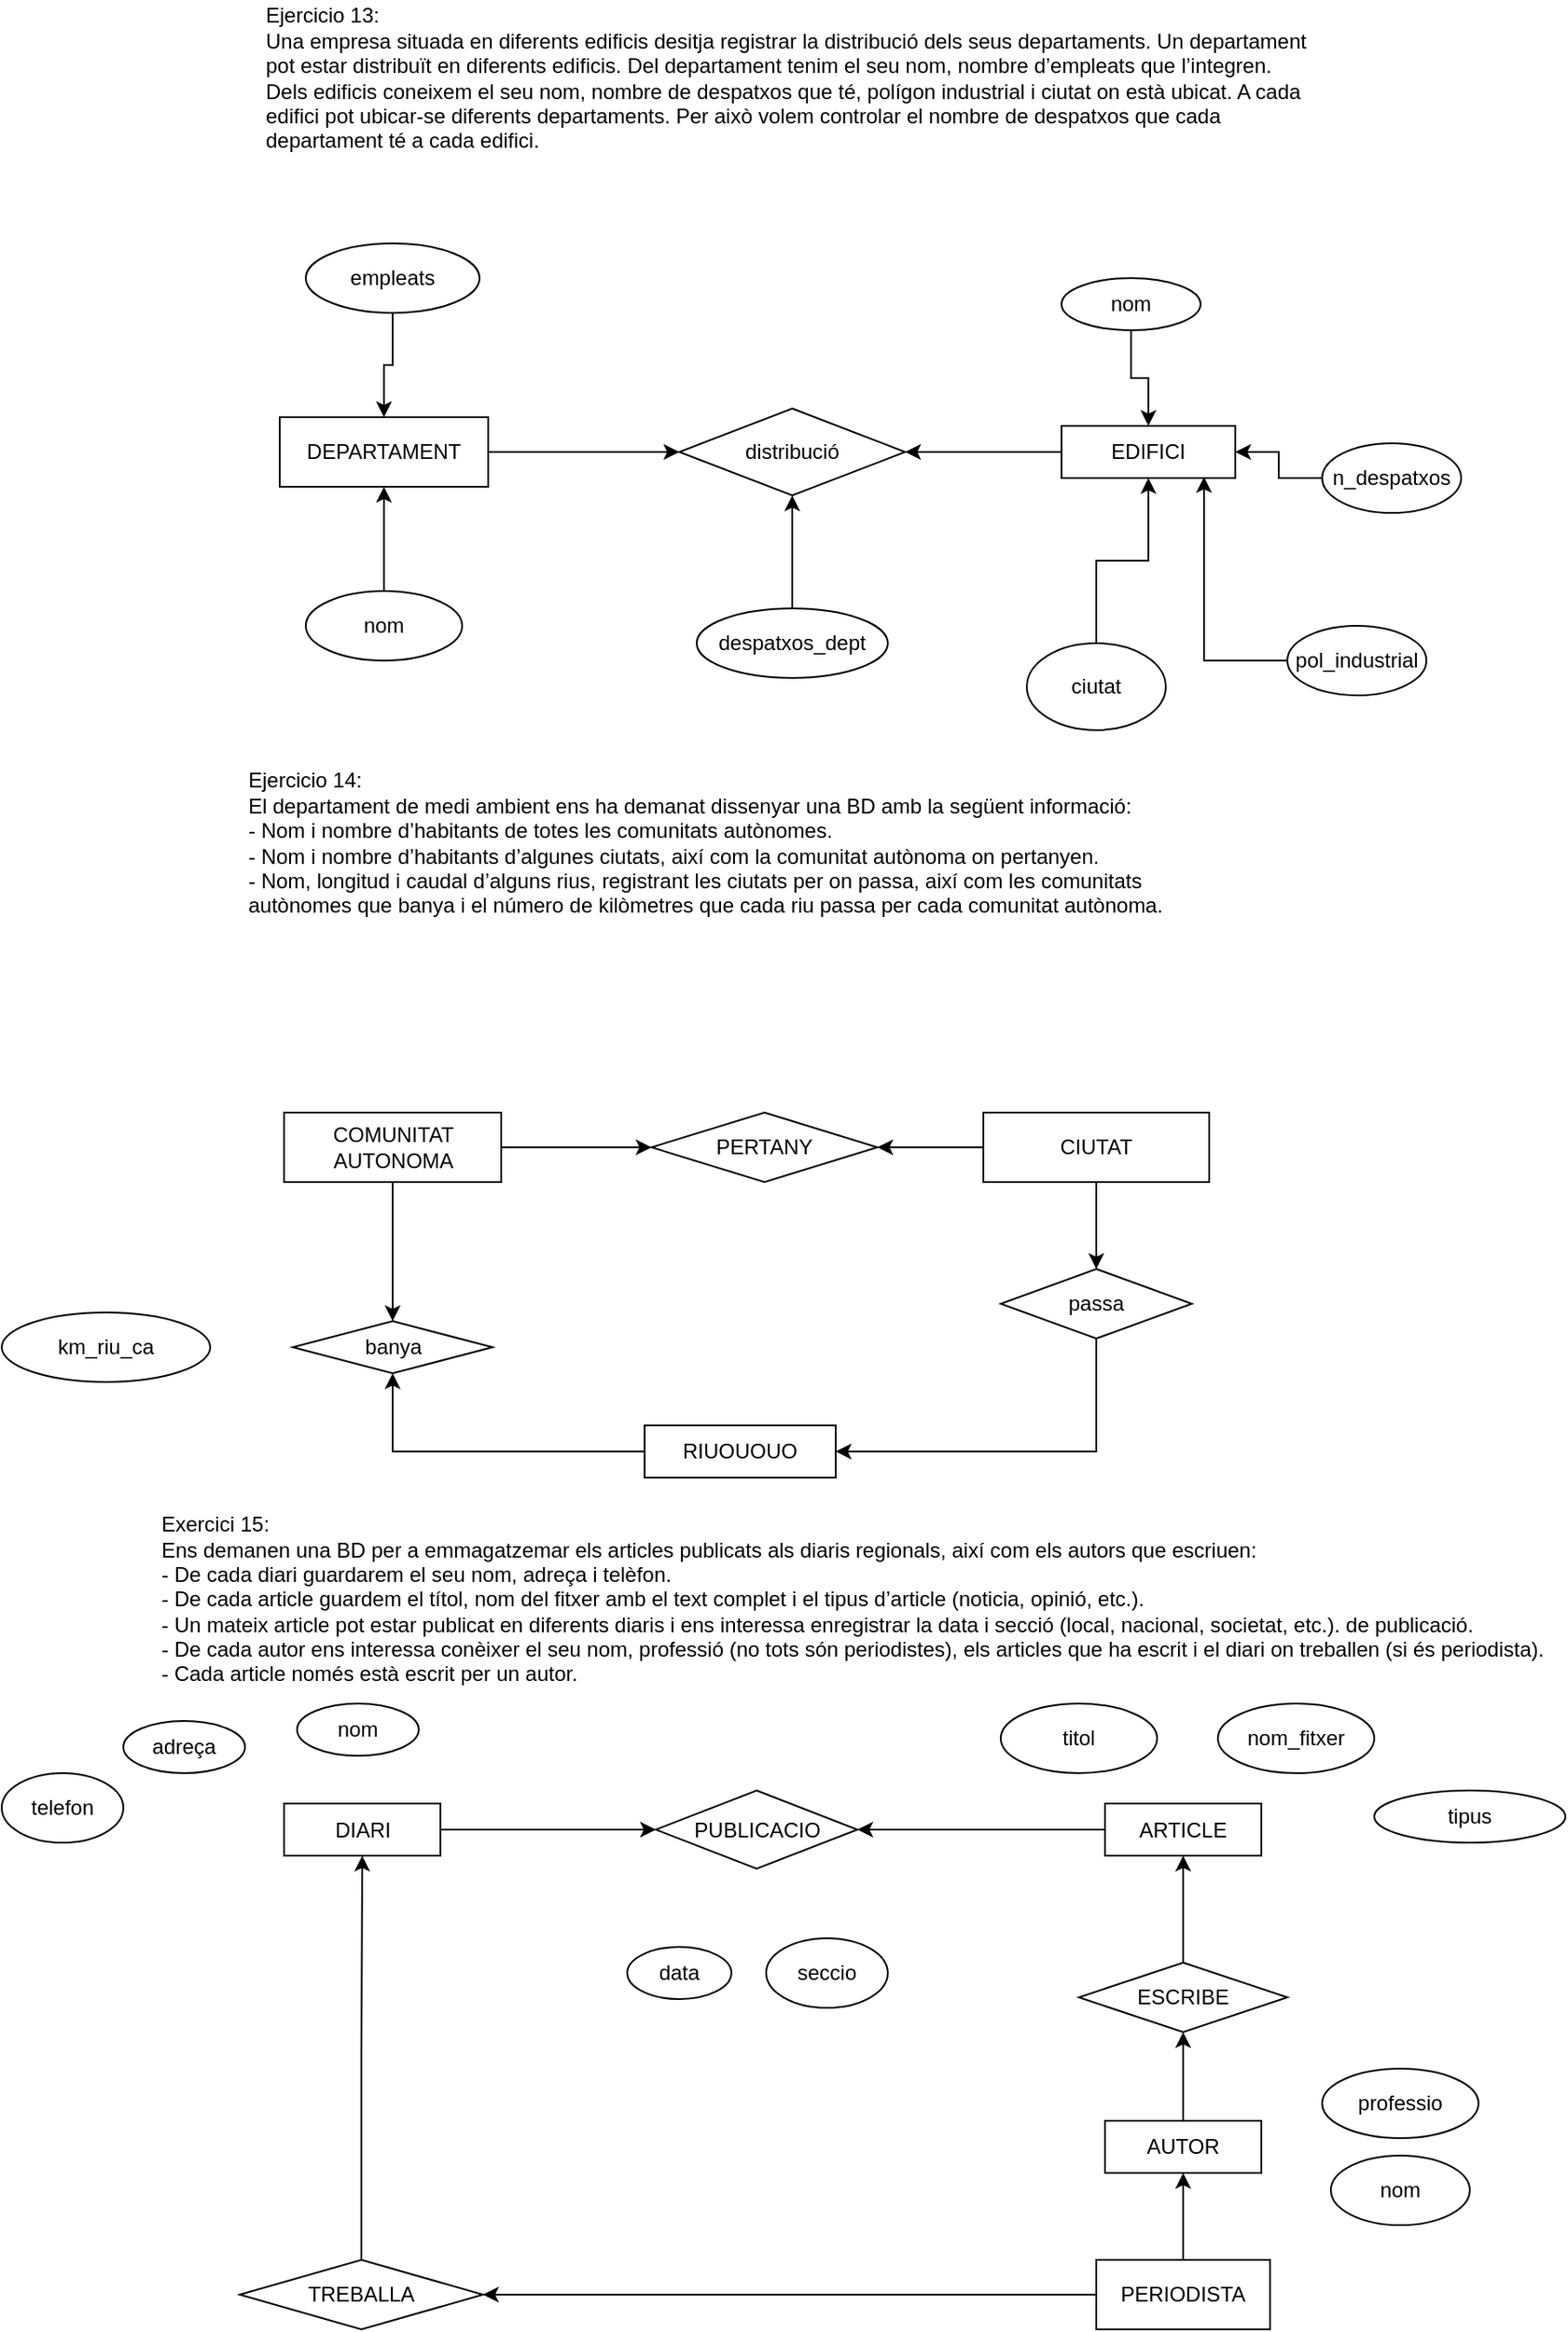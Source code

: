<mxfile version="26.0.16">
  <diagram name="Pàgina-1" id="yEMHNPGpOhxS75z7taGa">
    <mxGraphModel dx="1932" dy="902" grid="1" gridSize="10" guides="1" tooltips="1" connect="1" arrows="1" fold="1" page="1" pageScale="1" pageWidth="827" pageHeight="1169" math="0" shadow="0">
      <root>
        <mxCell id="0" />
        <mxCell id="1" parent="0" />
        <mxCell id="DbsADidffFFlrL_jvsrq-1" value="Ejercicio 13:&lt;div&gt;&lt;div&gt;Una empresa situada en diferents edificis desitja registrar la distribució dels seus departaments. Un departament&lt;/div&gt;&lt;div&gt;pot estar distribuït en diferents edificis. Del departament tenim el seu nom, nombre d’empleats que l’integren.&lt;/div&gt;&lt;div&gt;Dels edificis coneixem el seu nom, nombre de despatxos que té, polígon industrial i ciutat on està ubicat. A cada&lt;/div&gt;&lt;div&gt;edifici pot ubicar-se diferents departaments. Per això volem controlar el nombre de despatxos que cada&lt;/div&gt;&lt;div&gt;departament té a cada edifici.&lt;/div&gt;&lt;/div&gt;" style="text;html=1;align=left;verticalAlign=middle;whiteSpace=wrap;rounded=0;" parent="1" vertex="1">
          <mxGeometry x="60" width="730" height="90" as="geometry" />
        </mxCell>
        <mxCell id="DbsADidffFFlrL_jvsrq-11" style="edgeStyle=orthogonalEdgeStyle;rounded=0;orthogonalLoop=1;jettySize=auto;html=1;" parent="1" source="DbsADidffFFlrL_jvsrq-2" target="DbsADidffFFlrL_jvsrq-10" edge="1">
          <mxGeometry relative="1" as="geometry" />
        </mxCell>
        <mxCell id="DbsADidffFFlrL_jvsrq-2" value="DEPARTAMENT" style="rounded=0;whiteSpace=wrap;html=1;" parent="1" vertex="1">
          <mxGeometry x="70" y="240" width="120" height="40" as="geometry" />
        </mxCell>
        <mxCell id="DbsADidffFFlrL_jvsrq-12" style="edgeStyle=orthogonalEdgeStyle;rounded=0;orthogonalLoop=1;jettySize=auto;html=1;" parent="1" source="DbsADidffFFlrL_jvsrq-3" target="DbsADidffFFlrL_jvsrq-10" edge="1">
          <mxGeometry relative="1" as="geometry" />
        </mxCell>
        <mxCell id="DbsADidffFFlrL_jvsrq-3" value="EDIFICI" style="rounded=0;whiteSpace=wrap;html=1;" parent="1" vertex="1">
          <mxGeometry x="520" y="245" width="100" height="30" as="geometry" />
        </mxCell>
        <mxCell id="DbsADidffFFlrL_jvsrq-17" style="edgeStyle=orthogonalEdgeStyle;rounded=0;orthogonalLoop=1;jettySize=auto;html=1;" parent="1" source="DbsADidffFFlrL_jvsrq-4" target="DbsADidffFFlrL_jvsrq-3" edge="1">
          <mxGeometry relative="1" as="geometry" />
        </mxCell>
        <mxCell id="DbsADidffFFlrL_jvsrq-4" value="nom" style="ellipse;whiteSpace=wrap;html=1;" parent="1" vertex="1">
          <mxGeometry x="520" y="160" width="80" height="30" as="geometry" />
        </mxCell>
        <mxCell id="DbsADidffFFlrL_jvsrq-18" style="edgeStyle=orthogonalEdgeStyle;rounded=0;orthogonalLoop=1;jettySize=auto;html=1;" parent="1" source="DbsADidffFFlrL_jvsrq-5" target="DbsADidffFFlrL_jvsrq-3" edge="1">
          <mxGeometry relative="1" as="geometry" />
        </mxCell>
        <mxCell id="DbsADidffFFlrL_jvsrq-5" value="n_despatxos" style="ellipse;whiteSpace=wrap;html=1;" parent="1" vertex="1">
          <mxGeometry x="670" y="255" width="80" height="40" as="geometry" />
        </mxCell>
        <mxCell id="DbsADidffFFlrL_jvsrq-6" value="pol_industrial" style="ellipse;whiteSpace=wrap;html=1;" parent="1" vertex="1">
          <mxGeometry x="650" y="360" width="80" height="40" as="geometry" />
        </mxCell>
        <mxCell id="DbsADidffFFlrL_jvsrq-19" style="edgeStyle=orthogonalEdgeStyle;rounded=0;orthogonalLoop=1;jettySize=auto;html=1;" parent="1" source="DbsADidffFFlrL_jvsrq-7" target="DbsADidffFFlrL_jvsrq-3" edge="1">
          <mxGeometry relative="1" as="geometry" />
        </mxCell>
        <mxCell id="DbsADidffFFlrL_jvsrq-7" value="ciutat" style="ellipse;whiteSpace=wrap;html=1;" parent="1" vertex="1">
          <mxGeometry x="500" y="370" width="80" height="50" as="geometry" />
        </mxCell>
        <mxCell id="DbsADidffFFlrL_jvsrq-16" style="edgeStyle=orthogonalEdgeStyle;rounded=0;orthogonalLoop=1;jettySize=auto;html=1;" parent="1" source="DbsADidffFFlrL_jvsrq-8" target="DbsADidffFFlrL_jvsrq-2" edge="1">
          <mxGeometry relative="1" as="geometry" />
        </mxCell>
        <mxCell id="DbsADidffFFlrL_jvsrq-8" value="nom" style="ellipse;whiteSpace=wrap;html=1;" parent="1" vertex="1">
          <mxGeometry x="85" y="340" width="90" height="40" as="geometry" />
        </mxCell>
        <mxCell id="DbsADidffFFlrL_jvsrq-15" style="edgeStyle=orthogonalEdgeStyle;rounded=0;orthogonalLoop=1;jettySize=auto;html=1;" parent="1" source="DbsADidffFFlrL_jvsrq-9" target="DbsADidffFFlrL_jvsrq-2" edge="1">
          <mxGeometry relative="1" as="geometry" />
        </mxCell>
        <mxCell id="DbsADidffFFlrL_jvsrq-9" value="empleats" style="ellipse;whiteSpace=wrap;html=1;" parent="1" vertex="1">
          <mxGeometry x="85" y="140" width="100" height="40" as="geometry" />
        </mxCell>
        <mxCell id="DbsADidffFFlrL_jvsrq-10" value="distribució" style="rhombus;whiteSpace=wrap;html=1;" parent="1" vertex="1">
          <mxGeometry x="300" y="235" width="130" height="50" as="geometry" />
        </mxCell>
        <mxCell id="DbsADidffFFlrL_jvsrq-14" style="edgeStyle=orthogonalEdgeStyle;rounded=0;orthogonalLoop=1;jettySize=auto;html=1;" parent="1" source="DbsADidffFFlrL_jvsrq-13" target="DbsADidffFFlrL_jvsrq-10" edge="1">
          <mxGeometry relative="1" as="geometry" />
        </mxCell>
        <mxCell id="DbsADidffFFlrL_jvsrq-13" value="despatxos_dept" style="ellipse;whiteSpace=wrap;html=1;" parent="1" vertex="1">
          <mxGeometry x="310" y="350" width="110" height="40" as="geometry" />
        </mxCell>
        <mxCell id="DbsADidffFFlrL_jvsrq-20" style="edgeStyle=orthogonalEdgeStyle;rounded=0;orthogonalLoop=1;jettySize=auto;html=1;entryX=0.82;entryY=0.98;entryDx=0;entryDy=0;entryPerimeter=0;" parent="1" source="DbsADidffFFlrL_jvsrq-6" target="DbsADidffFFlrL_jvsrq-3" edge="1">
          <mxGeometry relative="1" as="geometry" />
        </mxCell>
        <mxCell id="DbsADidffFFlrL_jvsrq-22" value="Ejercicio 14:&lt;div&gt;&lt;div&gt;El departament de medi ambient ens ha demanat dissenyar una BD amb la següent informació:&lt;/div&gt;&lt;div&gt;- Nom i nombre d’habitants de totes les comunitats autònomes.&lt;/div&gt;&lt;div&gt;- Nom i nombre d’habitants d’algunes ciutats, així com la comunitat autònoma on pertanyen.&lt;/div&gt;&lt;div&gt;- Nom, longitud i caudal d’alguns rius, registrant les ciutats per on passa, així com les comunitats&lt;/div&gt;&lt;div&gt;autònomes que banya i el número de kilòmetres que cada riu passa per cada comunitat autònoma.&lt;/div&gt;&lt;/div&gt;" style="text;html=1;align=left;verticalAlign=middle;whiteSpace=wrap;rounded=0;" parent="1" vertex="1">
          <mxGeometry x="50" y="440" width="590" height="90" as="geometry" />
        </mxCell>
        <mxCell id="DbsADidffFFlrL_jvsrq-29" style="edgeStyle=orthogonalEdgeStyle;rounded=0;orthogonalLoop=1;jettySize=auto;html=1;" parent="1" source="DbsADidffFFlrL_jvsrq-23" target="DbsADidffFFlrL_jvsrq-26" edge="1">
          <mxGeometry relative="1" as="geometry" />
        </mxCell>
        <mxCell id="DbsADidffFFlrL_jvsrq-34" style="edgeStyle=orthogonalEdgeStyle;rounded=0;orthogonalLoop=1;jettySize=auto;html=1;" parent="1" source="DbsADidffFFlrL_jvsrq-23" target="DbsADidffFFlrL_jvsrq-27" edge="1">
          <mxGeometry relative="1" as="geometry" />
        </mxCell>
        <mxCell id="DbsADidffFFlrL_jvsrq-23" value="COMUNITAT AUTONOMA" style="rounded=0;whiteSpace=wrap;html=1;" parent="1" vertex="1">
          <mxGeometry x="72.5" y="640" width="125" height="40" as="geometry" />
        </mxCell>
        <mxCell id="DbsADidffFFlrL_jvsrq-30" style="edgeStyle=orthogonalEdgeStyle;rounded=0;orthogonalLoop=1;jettySize=auto;html=1;" parent="1" source="DbsADidffFFlrL_jvsrq-24" target="DbsADidffFFlrL_jvsrq-26" edge="1">
          <mxGeometry relative="1" as="geometry" />
        </mxCell>
        <mxCell id="DbsADidffFFlrL_jvsrq-31" style="edgeStyle=orthogonalEdgeStyle;rounded=0;orthogonalLoop=1;jettySize=auto;html=1;" parent="1" source="DbsADidffFFlrL_jvsrq-24" target="DbsADidffFFlrL_jvsrq-28" edge="1">
          <mxGeometry relative="1" as="geometry" />
        </mxCell>
        <mxCell id="DbsADidffFFlrL_jvsrq-24" value="CIUTAT" style="rounded=0;whiteSpace=wrap;html=1;" parent="1" vertex="1">
          <mxGeometry x="475" y="640" width="130" height="40" as="geometry" />
        </mxCell>
        <mxCell id="DbsADidffFFlrL_jvsrq-33" style="edgeStyle=orthogonalEdgeStyle;rounded=0;orthogonalLoop=1;jettySize=auto;html=1;" parent="1" source="DbsADidffFFlrL_jvsrq-25" target="DbsADidffFFlrL_jvsrq-27" edge="1">
          <mxGeometry relative="1" as="geometry" />
        </mxCell>
        <mxCell id="DbsADidffFFlrL_jvsrq-25" value="RIUOUOUO" style="rounded=0;whiteSpace=wrap;html=1;" parent="1" vertex="1">
          <mxGeometry x="280" y="820" width="110" height="30" as="geometry" />
        </mxCell>
        <mxCell id="DbsADidffFFlrL_jvsrq-26" value="PERTANY" style="rhombus;whiteSpace=wrap;html=1;" parent="1" vertex="1">
          <mxGeometry x="284" y="640" width="130" height="40" as="geometry" />
        </mxCell>
        <mxCell id="DbsADidffFFlrL_jvsrq-27" value="banya" style="rhombus;whiteSpace=wrap;html=1;" parent="1" vertex="1">
          <mxGeometry x="77.5" y="760" width="115" height="30" as="geometry" />
        </mxCell>
        <mxCell id="DbsADidffFFlrL_jvsrq-32" style="edgeStyle=orthogonalEdgeStyle;rounded=0;orthogonalLoop=1;jettySize=auto;html=1;" parent="1" source="DbsADidffFFlrL_jvsrq-28" target="DbsADidffFFlrL_jvsrq-25" edge="1">
          <mxGeometry relative="1" as="geometry">
            <Array as="points">
              <mxPoint x="540" y="835" />
            </Array>
          </mxGeometry>
        </mxCell>
        <mxCell id="DbsADidffFFlrL_jvsrq-28" value="passa" style="rhombus;whiteSpace=wrap;html=1;" parent="1" vertex="1">
          <mxGeometry x="485" y="730" width="110" height="40" as="geometry" />
        </mxCell>
        <mxCell id="DbsADidffFFlrL_jvsrq-35" value="km_riu_ca" style="ellipse;whiteSpace=wrap;html=1;" parent="1" vertex="1">
          <mxGeometry x="-90" y="755" width="120" height="40" as="geometry" />
        </mxCell>
        <mxCell id="DbsADidffFFlrL_jvsrq-36" value="&lt;div&gt;Exercici 15:&lt;/div&gt;&lt;div&gt;Ens demanen una BD per a emmagatzemar els articles publicats als diaris regionals, així com els autors que&amp;nbsp;&lt;span style=&quot;background-color: transparent; color: light-dark(rgb(0, 0, 0), rgb(255, 255, 255));&quot;&gt;escriuen:&lt;/span&gt;&lt;/div&gt;&lt;div&gt;- De cada diari guardarem el seu nom, adreça i telèfon.&lt;/div&gt;&lt;div&gt;- De cada article guardem el títol, nom del fitxer amb el text complet i el tipus d’article (noticia, opinió,&amp;nbsp;&lt;span style=&quot;background-color: transparent; color: light-dark(rgb(0, 0, 0), rgb(255, 255, 255));&quot;&gt;etc.).&lt;/span&gt;&lt;/div&gt;&lt;div&gt;- Un mateix article pot estar publicat en diferents diaris i ens interessa enregistrar la data i secció (local,&amp;nbsp;&lt;span style=&quot;background-color: transparent; color: light-dark(rgb(0, 0, 0), rgb(255, 255, 255));&quot;&gt;nacional, societat, etc.). de publicació.&lt;/span&gt;&lt;/div&gt;&lt;div&gt;- De cada autor ens interessa conèixer el seu nom, professió (no tots són periodistes), els articles que&amp;nbsp;&lt;span style=&quot;background-color: transparent; color: light-dark(rgb(0, 0, 0), rgb(255, 255, 255));&quot;&gt;ha escrit i el diari on treballen (si és periodista).&lt;/span&gt;&lt;/div&gt;&lt;div&gt;- Cada article només està escrit per un autor.&lt;/div&gt;" style="text;html=1;align=left;verticalAlign=middle;whiteSpace=wrap;rounded=0;" parent="1" vertex="1">
          <mxGeometry y="870" width="810" height="100" as="geometry" />
        </mxCell>
        <mxCell id="DbsADidffFFlrL_jvsrq-46" style="edgeStyle=orthogonalEdgeStyle;rounded=0;orthogonalLoop=1;jettySize=auto;html=1;" parent="1" source="DbsADidffFFlrL_jvsrq-37" target="DbsADidffFFlrL_jvsrq-41" edge="1">
          <mxGeometry relative="1" as="geometry" />
        </mxCell>
        <mxCell id="DbsADidffFFlrL_jvsrq-37" value="DIARI" style="rounded=0;whiteSpace=wrap;html=1;" parent="1" vertex="1">
          <mxGeometry x="72.5" y="1037.5" width="90" height="30" as="geometry" />
        </mxCell>
        <mxCell id="DbsADidffFFlrL_jvsrq-38" value="nom" style="ellipse;whiteSpace=wrap;html=1;" parent="1" vertex="1">
          <mxGeometry x="80" y="980" width="70" height="30" as="geometry" />
        </mxCell>
        <mxCell id="DbsADidffFFlrL_jvsrq-39" value="adreça" style="ellipse;whiteSpace=wrap;html=1;" parent="1" vertex="1">
          <mxGeometry x="-20" y="990" width="70" height="30" as="geometry" />
        </mxCell>
        <mxCell id="DbsADidffFFlrL_jvsrq-40" value="telefon" style="ellipse;whiteSpace=wrap;html=1;" parent="1" vertex="1">
          <mxGeometry x="-90" y="1020" width="70" height="40" as="geometry" />
        </mxCell>
        <mxCell id="DbsADidffFFlrL_jvsrq-41" value="PUBLICACIO" style="rhombus;whiteSpace=wrap;html=1;" parent="1" vertex="1">
          <mxGeometry x="286.5" y="1030" width="116" height="45" as="geometry" />
        </mxCell>
        <mxCell id="DbsADidffFFlrL_jvsrq-47" style="edgeStyle=orthogonalEdgeStyle;rounded=0;orthogonalLoop=1;jettySize=auto;html=1;" parent="1" source="DbsADidffFFlrL_jvsrq-42" target="DbsADidffFFlrL_jvsrq-41" edge="1">
          <mxGeometry relative="1" as="geometry" />
        </mxCell>
        <mxCell id="DbsADidffFFlrL_jvsrq-42" value="ARTICLE" style="rounded=0;whiteSpace=wrap;html=1;" parent="1" vertex="1">
          <mxGeometry x="545" y="1037.5" width="90" height="30" as="geometry" />
        </mxCell>
        <mxCell id="DbsADidffFFlrL_jvsrq-43" value="titol" style="ellipse;whiteSpace=wrap;html=1;" parent="1" vertex="1">
          <mxGeometry x="485" y="980" width="90" height="40" as="geometry" />
        </mxCell>
        <mxCell id="DbsADidffFFlrL_jvsrq-44" value="nom_fitxer" style="ellipse;whiteSpace=wrap;html=1;" parent="1" vertex="1">
          <mxGeometry x="610" y="980" width="90" height="40" as="geometry" />
        </mxCell>
        <mxCell id="DbsADidffFFlrL_jvsrq-45" value="tipus" style="ellipse;whiteSpace=wrap;html=1;" parent="1" vertex="1">
          <mxGeometry x="700" y="1030" width="110" height="30" as="geometry" />
        </mxCell>
        <mxCell id="DbsADidffFFlrL_jvsrq-48" value="data" style="ellipse;whiteSpace=wrap;html=1;" parent="1" vertex="1">
          <mxGeometry x="270" y="1120" width="60" height="30" as="geometry" />
        </mxCell>
        <mxCell id="DbsADidffFFlrL_jvsrq-49" value="seccio" style="ellipse;whiteSpace=wrap;html=1;" parent="1" vertex="1">
          <mxGeometry x="350" y="1115" width="70" height="40" as="geometry" />
        </mxCell>
        <mxCell id="DbsADidffFFlrL_jvsrq-56" style="edgeStyle=orthogonalEdgeStyle;rounded=0;orthogonalLoop=1;jettySize=auto;html=1;" parent="1" source="DbsADidffFFlrL_jvsrq-50" target="DbsADidffFFlrL_jvsrq-55" edge="1">
          <mxGeometry relative="1" as="geometry" />
        </mxCell>
        <mxCell id="DbsADidffFFlrL_jvsrq-50" value="AUTOR" style="rounded=0;whiteSpace=wrap;html=1;" parent="1" vertex="1">
          <mxGeometry x="545" y="1220" width="90" height="30" as="geometry" />
        </mxCell>
        <mxCell id="DbsADidffFFlrL_jvsrq-51" value="nom" style="ellipse;whiteSpace=wrap;html=1;" parent="1" vertex="1">
          <mxGeometry x="675" y="1240" width="80" height="40" as="geometry" />
        </mxCell>
        <mxCell id="DbsADidffFFlrL_jvsrq-53" value="professio" style="ellipse;whiteSpace=wrap;html=1;" parent="1" vertex="1">
          <mxGeometry x="670" y="1190" width="90" height="40" as="geometry" />
        </mxCell>
        <mxCell id="DbsADidffFFlrL_jvsrq-57" style="edgeStyle=orthogonalEdgeStyle;rounded=0;orthogonalLoop=1;jettySize=auto;html=1;" parent="1" source="DbsADidffFFlrL_jvsrq-55" target="DbsADidffFFlrL_jvsrq-42" edge="1">
          <mxGeometry relative="1" as="geometry" />
        </mxCell>
        <mxCell id="DbsADidffFFlrL_jvsrq-55" value="ESCRIBE" style="rhombus;whiteSpace=wrap;html=1;" parent="1" vertex="1">
          <mxGeometry x="530" y="1129" width="120" height="40" as="geometry" />
        </mxCell>
        <mxCell id="DbsADidffFFlrL_jvsrq-60" style="edgeStyle=orthogonalEdgeStyle;rounded=0;orthogonalLoop=1;jettySize=auto;html=1;" parent="1" source="DbsADidffFFlrL_jvsrq-58" target="DbsADidffFFlrL_jvsrq-37" edge="1">
          <mxGeometry relative="1" as="geometry" />
        </mxCell>
        <mxCell id="DbsADidffFFlrL_jvsrq-58" value="TREBALLA" style="rhombus;whiteSpace=wrap;html=1;" parent="1" vertex="1">
          <mxGeometry x="47" y="1300" width="140" height="40" as="geometry" />
        </mxCell>
        <mxCell id="DbsADidffFFlrL_jvsrq-62" style="edgeStyle=orthogonalEdgeStyle;rounded=0;orthogonalLoop=1;jettySize=auto;html=1;" parent="1" source="DbsADidffFFlrL_jvsrq-61" target="DbsADidffFFlrL_jvsrq-58" edge="1">
          <mxGeometry relative="1" as="geometry" />
        </mxCell>
        <mxCell id="DbsADidffFFlrL_jvsrq-63" style="edgeStyle=orthogonalEdgeStyle;rounded=0;orthogonalLoop=1;jettySize=auto;html=1;" parent="1" source="DbsADidffFFlrL_jvsrq-61" target="DbsADidffFFlrL_jvsrq-50" edge="1">
          <mxGeometry relative="1" as="geometry" />
        </mxCell>
        <mxCell id="DbsADidffFFlrL_jvsrq-61" value="PERIODISTA" style="rounded=0;whiteSpace=wrap;html=1;" parent="1" vertex="1">
          <mxGeometry x="540" y="1300" width="100" height="40" as="geometry" />
        </mxCell>
      </root>
    </mxGraphModel>
  </diagram>
</mxfile>

